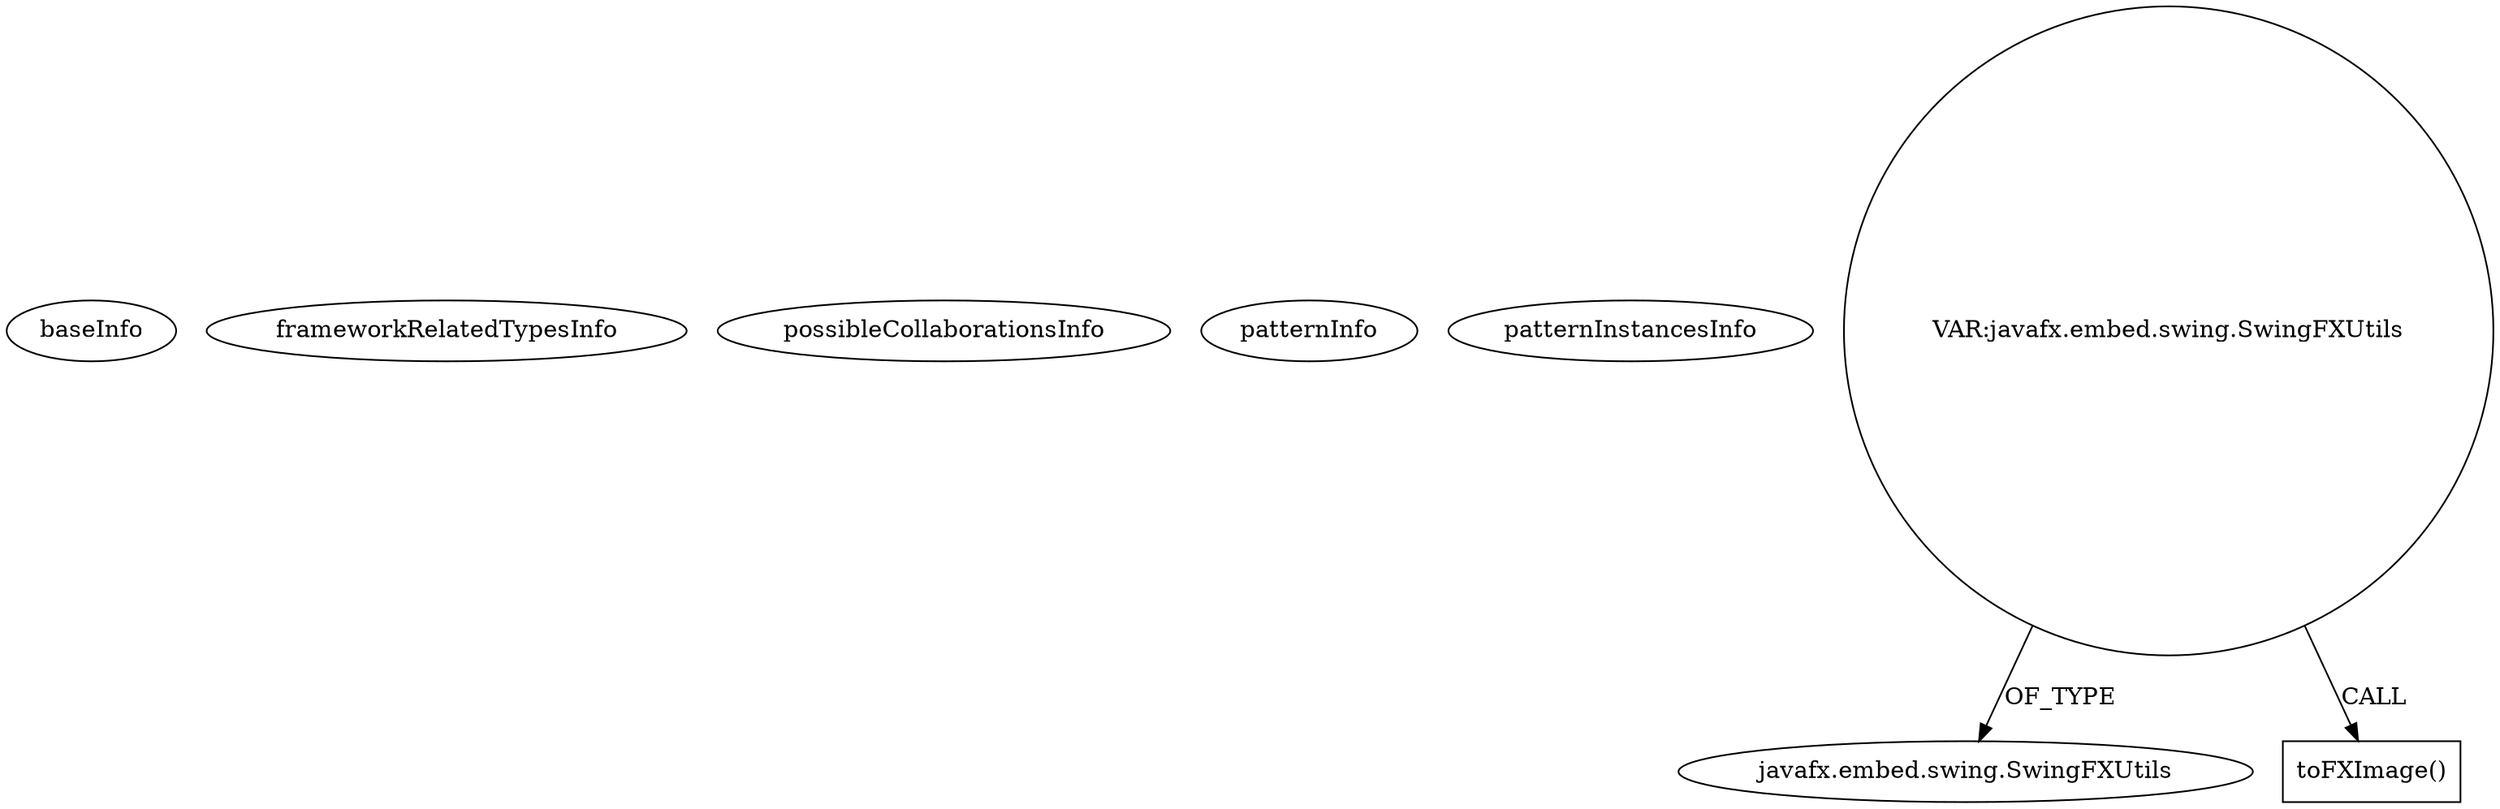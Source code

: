 digraph {
baseInfo[graphId=2897,category="pattern",isAnonymous=false,possibleRelation=false]
frameworkRelatedTypesInfo[]
possibleCollaborationsInfo[]
patternInfo[frequency=2.0,patternRootClient=null]
patternInstancesInfo[0="stachura93-imageDownloadJavaFX~/stachura93-imageDownloadJavaFX/imageDownloadJavaFX-master/src/imageDownload/controller/DownloadPane.java~void showImageView()~4263",1="stachura93-imageDownloadJavaFX~/stachura93-imageDownloadJavaFX/imageDownloadJavaFX-master/src/imageDownload/controller/DownloadPane.java~DownloadPane~4262"]
12[label="javafx.embed.swing.SwingFXUtils",vertexType="FRAMEWORK_CLASS_TYPE",isFrameworkType=false]
10[label="VAR:javafx.embed.swing.SwingFXUtils",vertexType="VARIABLE_EXPRESION",isFrameworkType=false,shape=circle]
11[label="toFXImage()",vertexType="INSIDE_CALL",isFrameworkType=false,shape=box]
10->11[label="CALL"]
10->12[label="OF_TYPE"]
}
